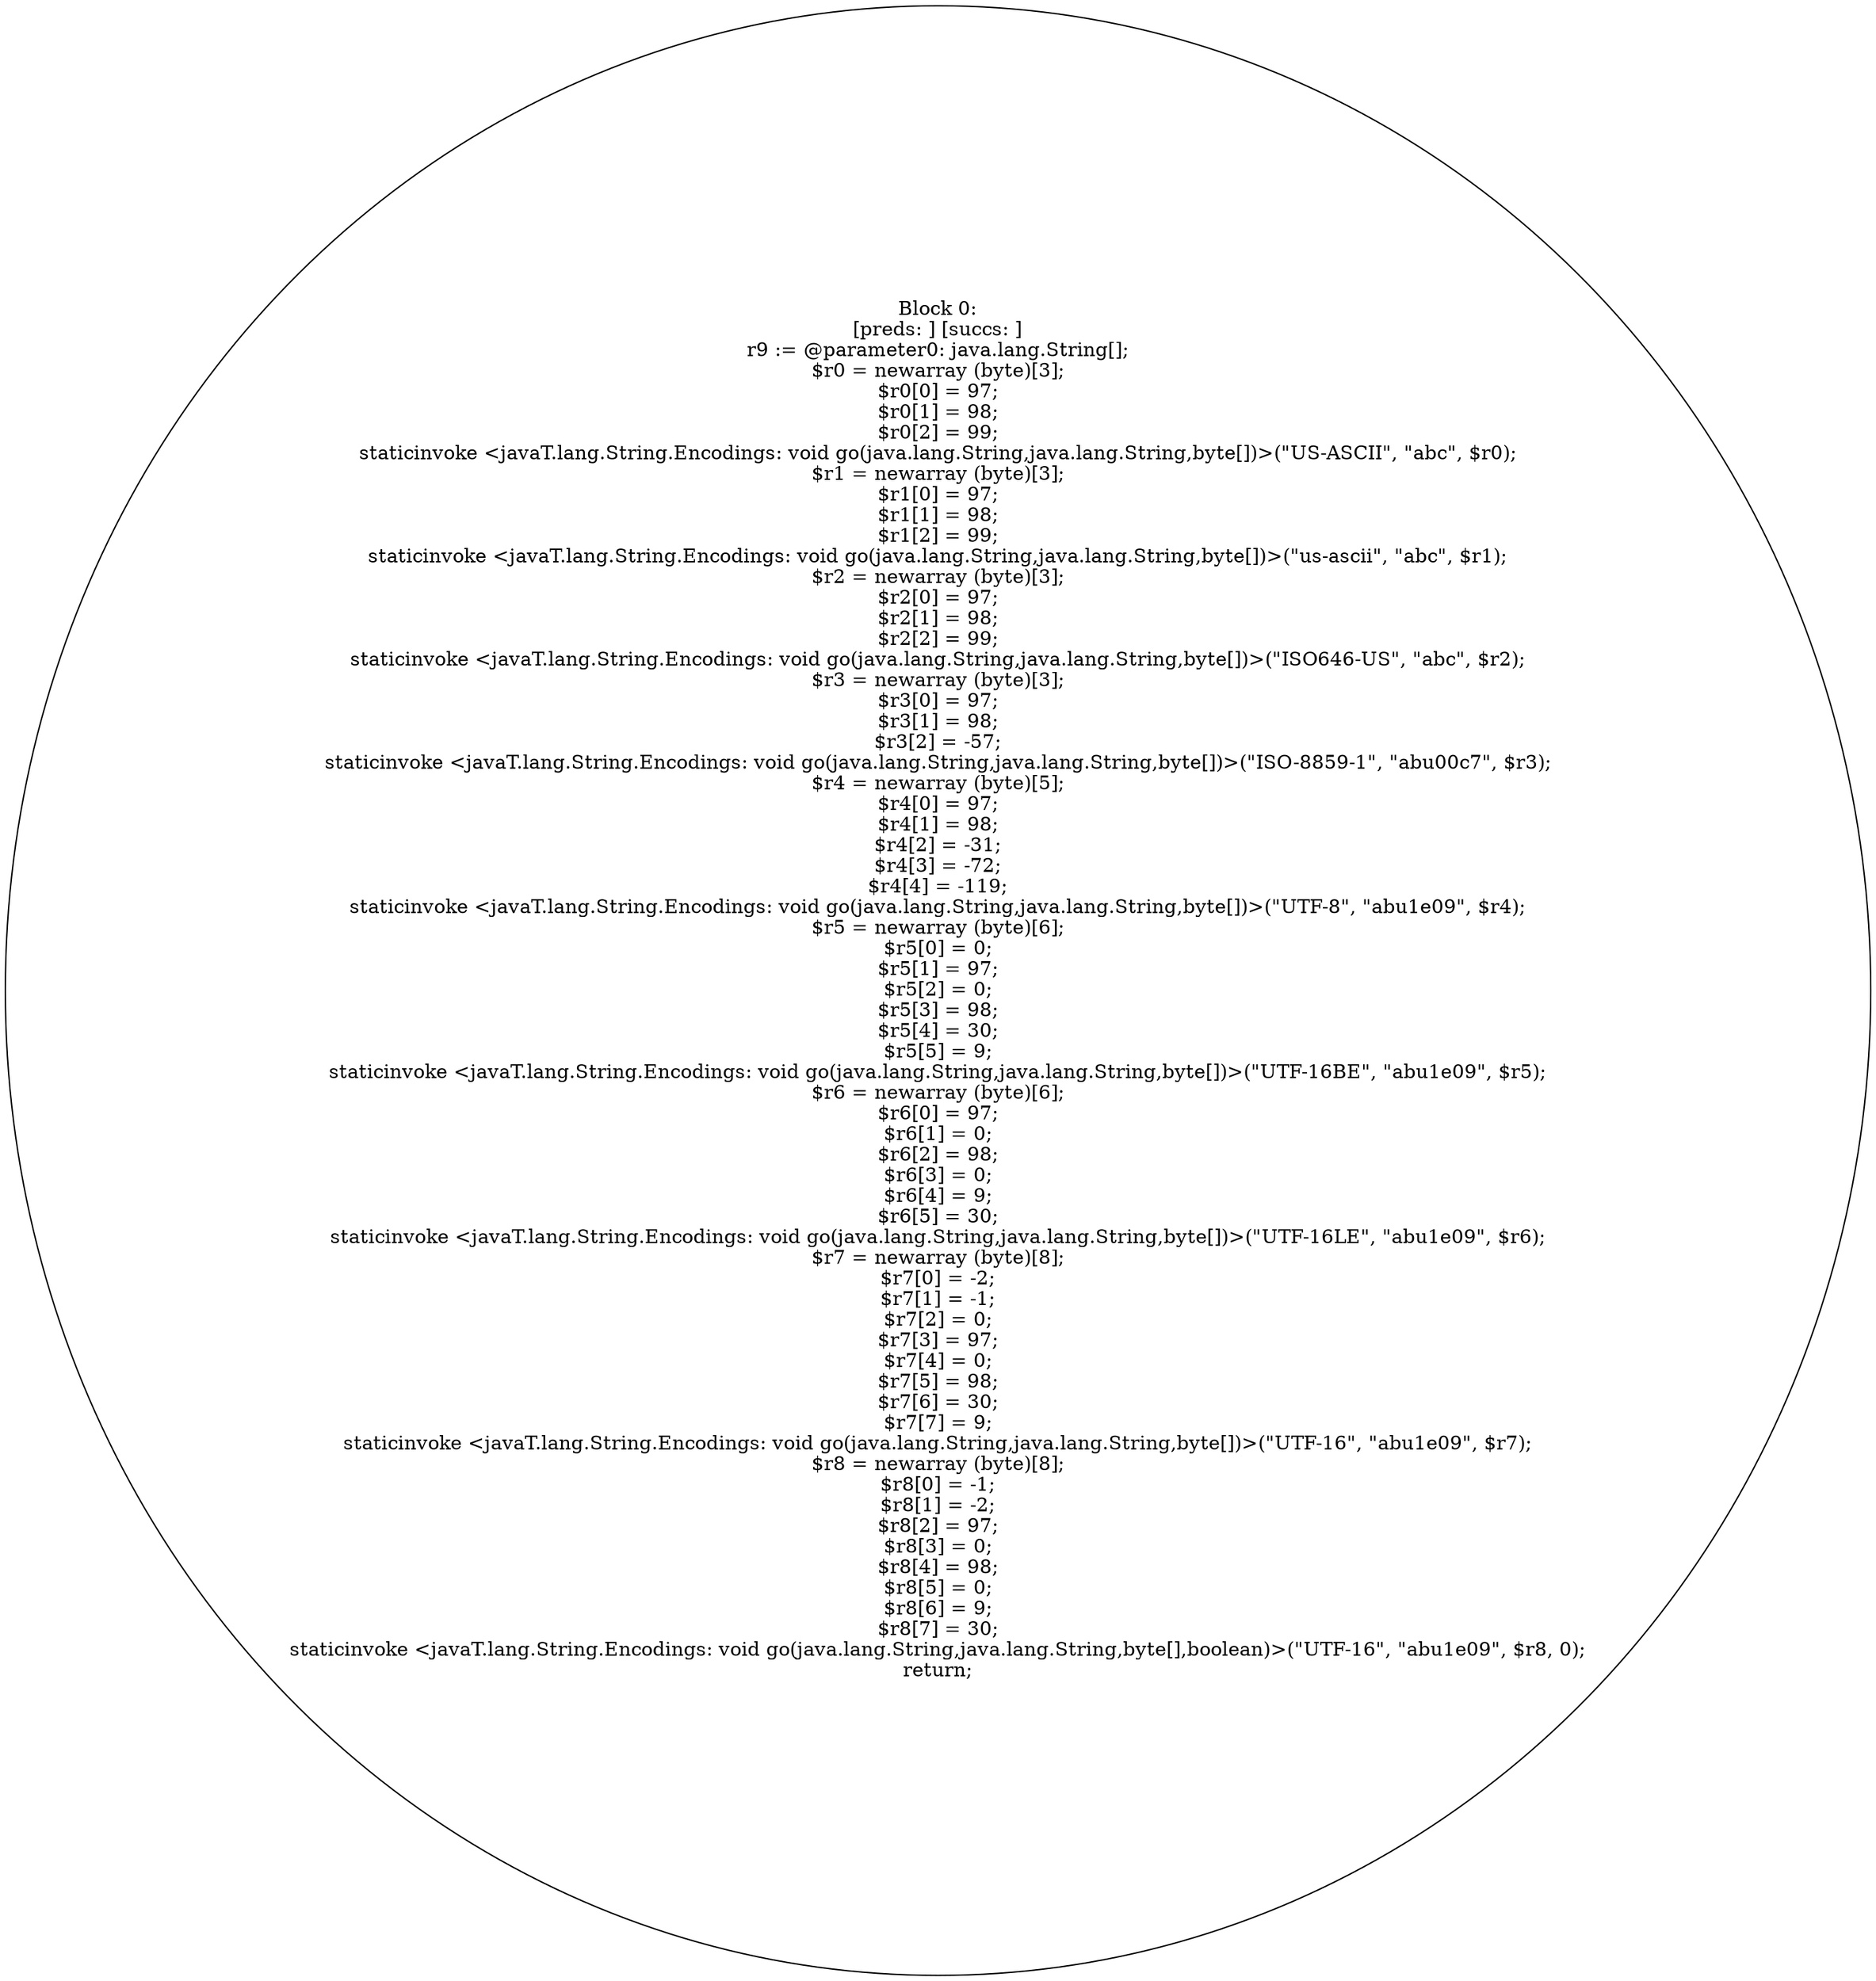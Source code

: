 digraph "unitGraph" {
    "Block 0:
[preds: ] [succs: ]
r9 := @parameter0: java.lang.String[];
$r0 = newarray (byte)[3];
$r0[0] = 97;
$r0[1] = 98;
$r0[2] = 99;
staticinvoke <javaT.lang.String.Encodings: void go(java.lang.String,java.lang.String,byte[])>(\"US-ASCII\", \"abc\", $r0);
$r1 = newarray (byte)[3];
$r1[0] = 97;
$r1[1] = 98;
$r1[2] = 99;
staticinvoke <javaT.lang.String.Encodings: void go(java.lang.String,java.lang.String,byte[])>(\"us-ascii\", \"abc\", $r1);
$r2 = newarray (byte)[3];
$r2[0] = 97;
$r2[1] = 98;
$r2[2] = 99;
staticinvoke <javaT.lang.String.Encodings: void go(java.lang.String,java.lang.String,byte[])>(\"ISO646-US\", \"abc\", $r2);
$r3 = newarray (byte)[3];
$r3[0] = 97;
$r3[1] = 98;
$r3[2] = -57;
staticinvoke <javaT.lang.String.Encodings: void go(java.lang.String,java.lang.String,byte[])>(\"ISO-8859-1\", \"ab\u00c7\", $r3);
$r4 = newarray (byte)[5];
$r4[0] = 97;
$r4[1] = 98;
$r4[2] = -31;
$r4[3] = -72;
$r4[4] = -119;
staticinvoke <javaT.lang.String.Encodings: void go(java.lang.String,java.lang.String,byte[])>(\"UTF-8\", \"ab\u1e09\", $r4);
$r5 = newarray (byte)[6];
$r5[0] = 0;
$r5[1] = 97;
$r5[2] = 0;
$r5[3] = 98;
$r5[4] = 30;
$r5[5] = 9;
staticinvoke <javaT.lang.String.Encodings: void go(java.lang.String,java.lang.String,byte[])>(\"UTF-16BE\", \"ab\u1e09\", $r5);
$r6 = newarray (byte)[6];
$r6[0] = 97;
$r6[1] = 0;
$r6[2] = 98;
$r6[3] = 0;
$r6[4] = 9;
$r6[5] = 30;
staticinvoke <javaT.lang.String.Encodings: void go(java.lang.String,java.lang.String,byte[])>(\"UTF-16LE\", \"ab\u1e09\", $r6);
$r7 = newarray (byte)[8];
$r7[0] = -2;
$r7[1] = -1;
$r7[2] = 0;
$r7[3] = 97;
$r7[4] = 0;
$r7[5] = 98;
$r7[6] = 30;
$r7[7] = 9;
staticinvoke <javaT.lang.String.Encodings: void go(java.lang.String,java.lang.String,byte[])>(\"UTF-16\", \"ab\u1e09\", $r7);
$r8 = newarray (byte)[8];
$r8[0] = -1;
$r8[1] = -2;
$r8[2] = 97;
$r8[3] = 0;
$r8[4] = 98;
$r8[5] = 0;
$r8[6] = 9;
$r8[7] = 30;
staticinvoke <javaT.lang.String.Encodings: void go(java.lang.String,java.lang.String,byte[],boolean)>(\"UTF-16\", \"ab\u1e09\", $r8, 0);
return;
"
}
